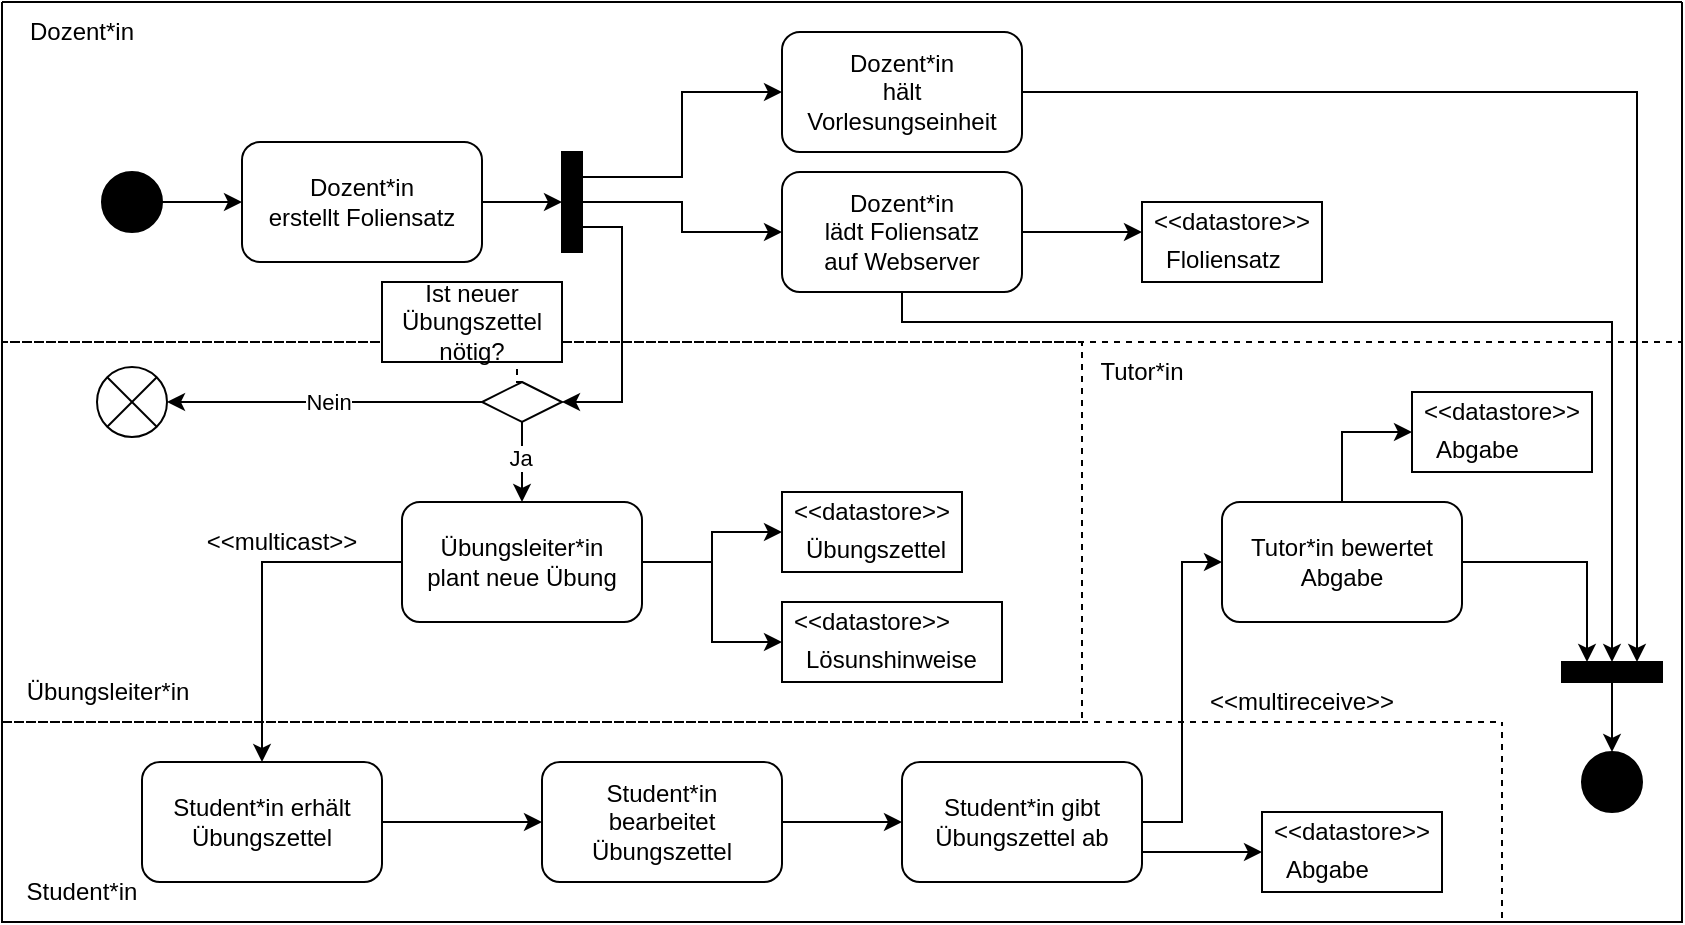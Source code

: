 <mxfile version="24.4.6" type="github">
  <diagram name="Page-1" id="2YBvvXClWsGukQMizWep">
    <mxGraphModel dx="1226" dy="675" grid="1" gridSize="10" guides="1" tooltips="1" connect="1" arrows="1" fold="1" page="1" pageScale="1" pageWidth="850" pageHeight="1100" math="0" shadow="0">
      <root>
        <mxCell id="0" />
        <mxCell id="1" parent="0" />
        <mxCell id="GTc2TbcirlwuzcsfAR9O-111" value="" style="swimlane;startSize=0;dashed=1;" vertex="1" parent="1">
          <mxGeometry x="20" width="840" height="170" as="geometry" />
        </mxCell>
        <mxCell id="GTc2TbcirlwuzcsfAR9O-112" value="Dozent*in" style="text;html=1;align=center;verticalAlign=middle;whiteSpace=wrap;rounded=0;" vertex="1" parent="GTc2TbcirlwuzcsfAR9O-111">
          <mxGeometry x="10" width="60" height="30" as="geometry" />
        </mxCell>
        <mxCell id="GTc2TbcirlwuzcsfAR9O-104" style="edgeStyle=orthogonalEdgeStyle;rounded=0;orthogonalLoop=1;jettySize=auto;html=1;exitX=1;exitY=0.5;exitDx=0;exitDy=0;entryX=0;entryY=0.25;entryDx=0;entryDy=0;" edge="1" parent="1" source="GTc2TbcirlwuzcsfAR9O-1" target="GTc2TbcirlwuzcsfAR9O-105">
          <mxGeometry relative="1" as="geometry">
            <mxPoint x="830" y="330" as="targetPoint" />
          </mxGeometry>
        </mxCell>
        <mxCell id="GTc2TbcirlwuzcsfAR9O-1" value="" style="rounded=1;whiteSpace=wrap;html=1;" vertex="1" parent="1">
          <mxGeometry x="410" y="15" width="120" height="60" as="geometry" />
        </mxCell>
        <mxCell id="GTc2TbcirlwuzcsfAR9O-6" style="edgeStyle=orthogonalEdgeStyle;rounded=0;orthogonalLoop=1;jettySize=auto;html=1;exitX=1;exitY=0.5;exitDx=0;exitDy=0;entryX=0;entryY=0.5;entryDx=0;entryDy=0;" edge="1" parent="1" source="GTc2TbcirlwuzcsfAR9O-2" target="GTc2TbcirlwuzcsfAR9O-7">
          <mxGeometry relative="1" as="geometry">
            <mxPoint x="140" y="100" as="targetPoint" />
          </mxGeometry>
        </mxCell>
        <mxCell id="GTc2TbcirlwuzcsfAR9O-2" value="" style="ellipse;whiteSpace=wrap;html=1;aspect=fixed;fillColor=#000000;" vertex="1" parent="1">
          <mxGeometry x="70" y="85" width="30" height="30" as="geometry" />
        </mxCell>
        <mxCell id="GTc2TbcirlwuzcsfAR9O-4" value="&lt;div&gt;Dozent*in&lt;/div&gt;&lt;div&gt;hält Vorlesungseinheit&lt;/div&gt;" style="text;html=1;align=center;verticalAlign=middle;whiteSpace=wrap;rounded=0;" vertex="1" parent="1">
          <mxGeometry x="420" y="30" width="100" height="30" as="geometry" />
        </mxCell>
        <mxCell id="GTc2TbcirlwuzcsfAR9O-36" style="edgeStyle=orthogonalEdgeStyle;rounded=0;orthogonalLoop=1;jettySize=auto;html=1;exitX=1;exitY=0.5;exitDx=0;exitDy=0;entryX=0;entryY=0.5;entryDx=0;entryDy=0;" edge="1" parent="1" source="GTc2TbcirlwuzcsfAR9O-7" target="GTc2TbcirlwuzcsfAR9O-35">
          <mxGeometry relative="1" as="geometry" />
        </mxCell>
        <mxCell id="GTc2TbcirlwuzcsfAR9O-7" value="" style="rounded=1;whiteSpace=wrap;html=1;" vertex="1" parent="1">
          <mxGeometry x="140" y="70" width="120" height="60" as="geometry" />
        </mxCell>
        <mxCell id="GTc2TbcirlwuzcsfAR9O-8" value="&lt;div&gt;Dozent*in&lt;/div&gt;&lt;div&gt;erstellt Foliensatz&lt;br&gt;&lt;/div&gt;" style="text;html=1;align=center;verticalAlign=middle;whiteSpace=wrap;rounded=0;" vertex="1" parent="1">
          <mxGeometry x="150" y="85" width="100" height="30" as="geometry" />
        </mxCell>
        <mxCell id="GTc2TbcirlwuzcsfAR9O-54" style="edgeStyle=orthogonalEdgeStyle;rounded=0;orthogonalLoop=1;jettySize=auto;html=1;exitX=1;exitY=0.5;exitDx=0;exitDy=0;" edge="1" parent="1" source="GTc2TbcirlwuzcsfAR9O-33">
          <mxGeometry relative="1" as="geometry">
            <mxPoint x="590" y="115" as="targetPoint" />
          </mxGeometry>
        </mxCell>
        <mxCell id="GTc2TbcirlwuzcsfAR9O-108" style="edgeStyle=orthogonalEdgeStyle;rounded=0;orthogonalLoop=1;jettySize=auto;html=1;exitX=0.5;exitY=1;exitDx=0;exitDy=0;entryX=0;entryY=0.5;entryDx=0;entryDy=0;" edge="1" parent="1" source="GTc2TbcirlwuzcsfAR9O-33" target="GTc2TbcirlwuzcsfAR9O-105">
          <mxGeometry relative="1" as="geometry">
            <mxPoint x="830" y="210" as="targetPoint" />
            <Array as="points">
              <mxPoint x="470" y="160" />
              <mxPoint x="825" y="160" />
            </Array>
          </mxGeometry>
        </mxCell>
        <mxCell id="GTc2TbcirlwuzcsfAR9O-33" value="" style="rounded=1;whiteSpace=wrap;html=1;" vertex="1" parent="1">
          <mxGeometry x="410" y="85" width="120" height="60" as="geometry" />
        </mxCell>
        <mxCell id="GTc2TbcirlwuzcsfAR9O-34" value="&lt;div&gt;Dozent*in&lt;/div&gt;&lt;div&gt;lädt Foliensatz&lt;/div&gt;&lt;div&gt;auf Webserver&lt;br&gt;&lt;/div&gt;" style="text;html=1;align=center;verticalAlign=middle;whiteSpace=wrap;rounded=0;" vertex="1" parent="1">
          <mxGeometry x="420" y="100" width="100" height="30" as="geometry" />
        </mxCell>
        <mxCell id="GTc2TbcirlwuzcsfAR9O-37" style="edgeStyle=orthogonalEdgeStyle;rounded=0;orthogonalLoop=1;jettySize=auto;html=1;exitX=1;exitY=0.25;exitDx=0;exitDy=0;entryX=0;entryY=0.5;entryDx=0;entryDy=0;" edge="1" parent="1" source="GTc2TbcirlwuzcsfAR9O-35" target="GTc2TbcirlwuzcsfAR9O-1">
          <mxGeometry relative="1" as="geometry" />
        </mxCell>
        <mxCell id="GTc2TbcirlwuzcsfAR9O-39" style="edgeStyle=orthogonalEdgeStyle;rounded=0;orthogonalLoop=1;jettySize=auto;html=1;exitX=1;exitY=0.5;exitDx=0;exitDy=0;entryX=0;entryY=0.5;entryDx=0;entryDy=0;" edge="1" parent="1" source="GTc2TbcirlwuzcsfAR9O-35" target="GTc2TbcirlwuzcsfAR9O-33">
          <mxGeometry relative="1" as="geometry" />
        </mxCell>
        <mxCell id="GTc2TbcirlwuzcsfAR9O-42" style="edgeStyle=orthogonalEdgeStyle;rounded=0;orthogonalLoop=1;jettySize=auto;html=1;exitX=1;exitY=0.75;exitDx=0;exitDy=0;entryX=1;entryY=0.5;entryDx=0;entryDy=0;" edge="1" parent="1" source="GTc2TbcirlwuzcsfAR9O-35" target="GTc2TbcirlwuzcsfAR9O-41">
          <mxGeometry relative="1" as="geometry" />
        </mxCell>
        <mxCell id="GTc2TbcirlwuzcsfAR9O-35" value="" style="rounded=0;whiteSpace=wrap;html=1;fillStyle=solid;fillColor=#000000;" vertex="1" parent="1">
          <mxGeometry x="300" y="75" width="10" height="50" as="geometry" />
        </mxCell>
        <mxCell id="GTc2TbcirlwuzcsfAR9O-44" style="edgeStyle=orthogonalEdgeStyle;rounded=0;orthogonalLoop=1;jettySize=auto;html=1;exitX=0;exitY=0.5;exitDx=0;exitDy=0;" edge="1" parent="1" source="GTc2TbcirlwuzcsfAR9O-41" target="GTc2TbcirlwuzcsfAR9O-45">
          <mxGeometry relative="1" as="geometry">
            <mxPoint x="120" y="200" as="targetPoint" />
          </mxGeometry>
        </mxCell>
        <mxCell id="GTc2TbcirlwuzcsfAR9O-49" value="Nein" style="edgeLabel;html=1;align=center;verticalAlign=middle;resizable=0;points=[];" vertex="1" connectable="0" parent="GTc2TbcirlwuzcsfAR9O-44">
          <mxGeometry x="-0.013" relative="1" as="geometry">
            <mxPoint as="offset" />
          </mxGeometry>
        </mxCell>
        <mxCell id="GTc2TbcirlwuzcsfAR9O-52" style="edgeStyle=orthogonalEdgeStyle;rounded=0;orthogonalLoop=1;jettySize=auto;html=1;exitX=0.5;exitY=1;exitDx=0;exitDy=0;entryX=0.5;entryY=0;entryDx=0;entryDy=0;" edge="1" parent="1" source="GTc2TbcirlwuzcsfAR9O-41" target="GTc2TbcirlwuzcsfAR9O-50">
          <mxGeometry relative="1" as="geometry" />
        </mxCell>
        <mxCell id="GTc2TbcirlwuzcsfAR9O-53" value="Ja" style="edgeLabel;html=1;align=center;verticalAlign=middle;resizable=0;points=[];" vertex="1" connectable="0" parent="GTc2TbcirlwuzcsfAR9O-52">
          <mxGeometry x="-0.1" y="-1" relative="1" as="geometry">
            <mxPoint as="offset" />
          </mxGeometry>
        </mxCell>
        <mxCell id="GTc2TbcirlwuzcsfAR9O-122" style="edgeStyle=orthogonalEdgeStyle;rounded=0;orthogonalLoop=1;jettySize=auto;html=1;exitX=0.5;exitY=0;exitDx=0;exitDy=0;entryX=0.75;entryY=1;entryDx=0;entryDy=0;endArrow=none;endFill=0;dashed=1;" edge="1" parent="1" source="GTc2TbcirlwuzcsfAR9O-41" target="GTc2TbcirlwuzcsfAR9O-118">
          <mxGeometry relative="1" as="geometry" />
        </mxCell>
        <mxCell id="GTc2TbcirlwuzcsfAR9O-41" value="" style="rhombus;whiteSpace=wrap;html=1;" vertex="1" parent="1">
          <mxGeometry x="260" y="190" width="40" height="20" as="geometry" />
        </mxCell>
        <mxCell id="GTc2TbcirlwuzcsfAR9O-45" value="" style="ellipse;whiteSpace=wrap;html=1;aspect=fixed;fillStyle=auto;fillColor=none;gradientColor=none;" vertex="1" parent="1">
          <mxGeometry x="67.5" y="182.5" width="35" height="35" as="geometry" />
        </mxCell>
        <mxCell id="GTc2TbcirlwuzcsfAR9O-47" value="" style="endArrow=none;html=1;rounded=0;exitX=0;exitY=1;exitDx=0;exitDy=0;entryX=1;entryY=0;entryDx=0;entryDy=0;" edge="1" parent="1" source="GTc2TbcirlwuzcsfAR9O-45" target="GTc2TbcirlwuzcsfAR9O-45">
          <mxGeometry width="50" height="50" relative="1" as="geometry">
            <mxPoint x="387.5" y="327.5" as="sourcePoint" />
            <mxPoint x="397.5" y="317.5" as="targetPoint" />
          </mxGeometry>
        </mxCell>
        <mxCell id="GTc2TbcirlwuzcsfAR9O-48" value="" style="endArrow=none;html=1;rounded=0;exitX=0;exitY=0;exitDx=0;exitDy=0;entryX=1;entryY=1;entryDx=0;entryDy=0;" edge="1" parent="1" source="GTc2TbcirlwuzcsfAR9O-45" target="GTc2TbcirlwuzcsfAR9O-45">
          <mxGeometry width="50" height="50" relative="1" as="geometry">
            <mxPoint x="81.5" y="218.5" as="sourcePoint" />
            <mxPoint x="103.5" y="196.5" as="targetPoint" />
          </mxGeometry>
        </mxCell>
        <mxCell id="GTc2TbcirlwuzcsfAR9O-65" style="edgeStyle=orthogonalEdgeStyle;rounded=0;orthogonalLoop=1;jettySize=auto;html=1;exitX=1;exitY=0.5;exitDx=0;exitDy=0;entryX=0;entryY=0.5;entryDx=0;entryDy=0;" edge="1" parent="1" source="GTc2TbcirlwuzcsfAR9O-50" target="GTc2TbcirlwuzcsfAR9O-59">
          <mxGeometry relative="1" as="geometry" />
        </mxCell>
        <mxCell id="GTc2TbcirlwuzcsfAR9O-66" style="edgeStyle=orthogonalEdgeStyle;rounded=0;orthogonalLoop=1;jettySize=auto;html=1;exitX=1;exitY=0.5;exitDx=0;exitDy=0;entryX=0;entryY=0.5;entryDx=0;entryDy=0;" edge="1" parent="1" source="GTc2TbcirlwuzcsfAR9O-50" target="GTc2TbcirlwuzcsfAR9O-62">
          <mxGeometry relative="1" as="geometry" />
        </mxCell>
        <mxCell id="GTc2TbcirlwuzcsfAR9O-80" style="edgeStyle=orthogonalEdgeStyle;rounded=0;orthogonalLoop=1;jettySize=auto;html=1;exitX=0;exitY=0.5;exitDx=0;exitDy=0;entryX=0.5;entryY=0;entryDx=0;entryDy=0;" edge="1" parent="1" source="GTc2TbcirlwuzcsfAR9O-50" target="GTc2TbcirlwuzcsfAR9O-78">
          <mxGeometry relative="1" as="geometry" />
        </mxCell>
        <mxCell id="GTc2TbcirlwuzcsfAR9O-50" value="" style="rounded=1;whiteSpace=wrap;html=1;" vertex="1" parent="1">
          <mxGeometry x="220" y="250" width="120" height="60" as="geometry" />
        </mxCell>
        <mxCell id="GTc2TbcirlwuzcsfAR9O-51" value="Übungsleiter*in plant neue Übung" style="text;html=1;align=center;verticalAlign=middle;whiteSpace=wrap;rounded=0;" vertex="1" parent="1">
          <mxGeometry x="230" y="265" width="100" height="30" as="geometry" />
        </mxCell>
        <mxCell id="GTc2TbcirlwuzcsfAR9O-55" value="" style="rounded=0;whiteSpace=wrap;html=1;" vertex="1" parent="1">
          <mxGeometry x="590" y="100" width="90" height="40" as="geometry" />
        </mxCell>
        <mxCell id="GTc2TbcirlwuzcsfAR9O-57" value="&amp;lt;&amp;lt;datastore&amp;gt;&amp;gt;" style="text;html=1;align=center;verticalAlign=middle;whiteSpace=wrap;rounded=0;" vertex="1" parent="1">
          <mxGeometry x="605" y="95" width="60" height="30" as="geometry" />
        </mxCell>
        <mxCell id="GTc2TbcirlwuzcsfAR9O-58" value="Floliensatz" style="text;whiteSpace=wrap;html=1;" vertex="1" parent="1">
          <mxGeometry x="600" y="115" width="80" height="20" as="geometry" />
        </mxCell>
        <mxCell id="GTc2TbcirlwuzcsfAR9O-59" value="" style="rounded=0;whiteSpace=wrap;html=1;" vertex="1" parent="1">
          <mxGeometry x="410" y="245" width="90" height="40" as="geometry" />
        </mxCell>
        <mxCell id="GTc2TbcirlwuzcsfAR9O-60" value="&amp;lt;&amp;lt;datastore&amp;gt;&amp;gt;" style="text;html=1;align=center;verticalAlign=middle;whiteSpace=wrap;rounded=0;" vertex="1" parent="1">
          <mxGeometry x="425" y="240" width="60" height="30" as="geometry" />
        </mxCell>
        <mxCell id="GTc2TbcirlwuzcsfAR9O-61" value="Übungszettel" style="text;whiteSpace=wrap;html=1;" vertex="1" parent="1">
          <mxGeometry x="420" y="260" width="80" height="20" as="geometry" />
        </mxCell>
        <mxCell id="GTc2TbcirlwuzcsfAR9O-62" value="" style="rounded=0;whiteSpace=wrap;html=1;" vertex="1" parent="1">
          <mxGeometry x="410" y="300" width="110" height="40" as="geometry" />
        </mxCell>
        <mxCell id="GTc2TbcirlwuzcsfAR9O-63" value="&amp;lt;&amp;lt;datastore&amp;gt;&amp;gt;" style="text;html=1;align=center;verticalAlign=middle;whiteSpace=wrap;rounded=0;" vertex="1" parent="1">
          <mxGeometry x="425" y="295" width="60" height="30" as="geometry" />
        </mxCell>
        <mxCell id="GTc2TbcirlwuzcsfAR9O-64" value="Lösunshinweise" style="text;whiteSpace=wrap;html=1;" vertex="1" parent="1">
          <mxGeometry x="420" y="315" width="80" height="20" as="geometry" />
        </mxCell>
        <mxCell id="GTc2TbcirlwuzcsfAR9O-83" style="edgeStyle=orthogonalEdgeStyle;rounded=0;orthogonalLoop=1;jettySize=auto;html=1;exitX=1;exitY=0.5;exitDx=0;exitDy=0;entryX=0;entryY=0.5;entryDx=0;entryDy=0;" edge="1" parent="1" source="GTc2TbcirlwuzcsfAR9O-78" target="GTc2TbcirlwuzcsfAR9O-81">
          <mxGeometry relative="1" as="geometry" />
        </mxCell>
        <mxCell id="GTc2TbcirlwuzcsfAR9O-78" value="" style="rounded=1;whiteSpace=wrap;html=1;" vertex="1" parent="1">
          <mxGeometry x="90" y="380" width="120" height="60" as="geometry" />
        </mxCell>
        <mxCell id="GTc2TbcirlwuzcsfAR9O-79" value="Student*in erhält Übungszettel" style="text;html=1;align=center;verticalAlign=middle;whiteSpace=wrap;rounded=0;" vertex="1" parent="1">
          <mxGeometry x="100" y="395" width="100" height="30" as="geometry" />
        </mxCell>
        <mxCell id="GTc2TbcirlwuzcsfAR9O-89" style="edgeStyle=orthogonalEdgeStyle;rounded=0;orthogonalLoop=1;jettySize=auto;html=1;exitX=1;exitY=0.5;exitDx=0;exitDy=0;entryX=0;entryY=0.5;entryDx=0;entryDy=0;" edge="1" parent="1" source="GTc2TbcirlwuzcsfAR9O-81" target="GTc2TbcirlwuzcsfAR9O-85">
          <mxGeometry relative="1" as="geometry" />
        </mxCell>
        <mxCell id="GTc2TbcirlwuzcsfAR9O-81" value="" style="rounded=1;whiteSpace=wrap;html=1;" vertex="1" parent="1">
          <mxGeometry x="290" y="380" width="120" height="60" as="geometry" />
        </mxCell>
        <mxCell id="GTc2TbcirlwuzcsfAR9O-82" value="Student*in bearbeitet Übungszettel" style="text;html=1;align=center;verticalAlign=middle;whiteSpace=wrap;rounded=0;" vertex="1" parent="1">
          <mxGeometry x="300" y="395" width="100" height="30" as="geometry" />
        </mxCell>
        <mxCell id="GTc2TbcirlwuzcsfAR9O-84" value="&amp;lt;&amp;lt;multicast&amp;gt;&amp;gt;" style="text;html=1;align=center;verticalAlign=middle;whiteSpace=wrap;rounded=0;" vertex="1" parent="1">
          <mxGeometry x="130" y="255" width="60" height="30" as="geometry" />
        </mxCell>
        <mxCell id="GTc2TbcirlwuzcsfAR9O-92" style="edgeStyle=orthogonalEdgeStyle;rounded=0;orthogonalLoop=1;jettySize=auto;html=1;exitX=1;exitY=0.5;exitDx=0;exitDy=0;entryX=0;entryY=0.5;entryDx=0;entryDy=0;" edge="1" parent="1" source="GTc2TbcirlwuzcsfAR9O-85" target="GTc2TbcirlwuzcsfAR9O-90">
          <mxGeometry relative="1" as="geometry" />
        </mxCell>
        <mxCell id="GTc2TbcirlwuzcsfAR9O-97" style="edgeStyle=orthogonalEdgeStyle;rounded=0;orthogonalLoop=1;jettySize=auto;html=1;exitX=1;exitY=0.75;exitDx=0;exitDy=0;entryX=0;entryY=0.5;entryDx=0;entryDy=0;" edge="1" parent="1" source="GTc2TbcirlwuzcsfAR9O-85" target="GTc2TbcirlwuzcsfAR9O-94">
          <mxGeometry relative="1" as="geometry" />
        </mxCell>
        <mxCell id="GTc2TbcirlwuzcsfAR9O-85" value="" style="rounded=1;whiteSpace=wrap;html=1;" vertex="1" parent="1">
          <mxGeometry x="470" y="380" width="120" height="60" as="geometry" />
        </mxCell>
        <mxCell id="GTc2TbcirlwuzcsfAR9O-86" value="Student*in gibt Übungszettel ab" style="text;html=1;align=center;verticalAlign=middle;whiteSpace=wrap;rounded=0;" vertex="1" parent="1">
          <mxGeometry x="480" y="395" width="100" height="30" as="geometry" />
        </mxCell>
        <mxCell id="GTc2TbcirlwuzcsfAR9O-101" style="edgeStyle=orthogonalEdgeStyle;rounded=0;orthogonalLoop=1;jettySize=auto;html=1;exitX=0.5;exitY=0;exitDx=0;exitDy=0;entryX=0;entryY=0.5;entryDx=0;entryDy=0;" edge="1" parent="1" source="GTc2TbcirlwuzcsfAR9O-90" target="GTc2TbcirlwuzcsfAR9O-98">
          <mxGeometry relative="1" as="geometry" />
        </mxCell>
        <mxCell id="GTc2TbcirlwuzcsfAR9O-102" style="edgeStyle=orthogonalEdgeStyle;rounded=0;orthogonalLoop=1;jettySize=auto;html=1;exitX=1;exitY=0.5;exitDx=0;exitDy=0;entryX=0;entryY=0.75;entryDx=0;entryDy=0;" edge="1" parent="1" source="GTc2TbcirlwuzcsfAR9O-90" target="GTc2TbcirlwuzcsfAR9O-105">
          <mxGeometry relative="1" as="geometry">
            <mxPoint x="810" y="330" as="targetPoint" />
          </mxGeometry>
        </mxCell>
        <mxCell id="GTc2TbcirlwuzcsfAR9O-90" value="" style="rounded=1;whiteSpace=wrap;html=1;" vertex="1" parent="1">
          <mxGeometry x="630" y="250" width="120" height="60" as="geometry" />
        </mxCell>
        <mxCell id="GTc2TbcirlwuzcsfAR9O-91" value="Tutor*in bewertet Abgabe" style="text;html=1;align=center;verticalAlign=middle;whiteSpace=wrap;rounded=0;" vertex="1" parent="1">
          <mxGeometry x="640" y="265" width="100" height="30" as="geometry" />
        </mxCell>
        <mxCell id="GTc2TbcirlwuzcsfAR9O-93" value="&amp;lt;&amp;lt;multireceive&amp;gt;&amp;gt;" style="text;html=1;align=center;verticalAlign=middle;whiteSpace=wrap;rounded=0;" vertex="1" parent="1">
          <mxGeometry x="640" y="335" width="60" height="30" as="geometry" />
        </mxCell>
        <mxCell id="GTc2TbcirlwuzcsfAR9O-94" value="" style="rounded=0;whiteSpace=wrap;html=1;" vertex="1" parent="1">
          <mxGeometry x="650" y="405" width="90" height="40" as="geometry" />
        </mxCell>
        <mxCell id="GTc2TbcirlwuzcsfAR9O-95" value="&amp;lt;&amp;lt;datastore&amp;gt;&amp;gt;" style="text;html=1;align=center;verticalAlign=middle;whiteSpace=wrap;rounded=0;" vertex="1" parent="1">
          <mxGeometry x="665" y="400" width="60" height="30" as="geometry" />
        </mxCell>
        <mxCell id="GTc2TbcirlwuzcsfAR9O-96" value="Abgabe" style="text;whiteSpace=wrap;html=1;" vertex="1" parent="1">
          <mxGeometry x="660" y="420" width="80" height="20" as="geometry" />
        </mxCell>
        <mxCell id="GTc2TbcirlwuzcsfAR9O-98" value="" style="rounded=0;whiteSpace=wrap;html=1;" vertex="1" parent="1">
          <mxGeometry x="725" y="195" width="90" height="40" as="geometry" />
        </mxCell>
        <mxCell id="GTc2TbcirlwuzcsfAR9O-99" value="&amp;lt;&amp;lt;datastore&amp;gt;&amp;gt;" style="text;html=1;align=center;verticalAlign=middle;whiteSpace=wrap;rounded=0;" vertex="1" parent="1">
          <mxGeometry x="740" y="190" width="60" height="30" as="geometry" />
        </mxCell>
        <mxCell id="GTc2TbcirlwuzcsfAR9O-100" value="Abgabe" style="text;whiteSpace=wrap;html=1;" vertex="1" parent="1">
          <mxGeometry x="735" y="210" width="80" height="20" as="geometry" />
        </mxCell>
        <mxCell id="GTc2TbcirlwuzcsfAR9O-103" value="" style="ellipse;whiteSpace=wrap;html=1;aspect=fixed;fillColor=#000000;" vertex="1" parent="1">
          <mxGeometry x="810" y="375" width="30" height="30" as="geometry" />
        </mxCell>
        <mxCell id="GTc2TbcirlwuzcsfAR9O-109" style="edgeStyle=orthogonalEdgeStyle;rounded=0;orthogonalLoop=1;jettySize=auto;html=1;exitX=1;exitY=0.5;exitDx=0;exitDy=0;entryX=0.5;entryY=0;entryDx=0;entryDy=0;" edge="1" parent="1" source="GTc2TbcirlwuzcsfAR9O-105" target="GTc2TbcirlwuzcsfAR9O-103">
          <mxGeometry relative="1" as="geometry" />
        </mxCell>
        <mxCell id="GTc2TbcirlwuzcsfAR9O-105" value="" style="rounded=0;whiteSpace=wrap;html=1;fillStyle=solid;fillColor=#000000;direction=south;" vertex="1" parent="1">
          <mxGeometry x="800" y="330" width="50" height="10" as="geometry" />
        </mxCell>
        <mxCell id="GTc2TbcirlwuzcsfAR9O-110" value="" style="swimlane;startSize=0;" vertex="1" parent="1">
          <mxGeometry x="20" width="840" height="460" as="geometry" />
        </mxCell>
        <mxCell id="GTc2TbcirlwuzcsfAR9O-113" value="" style="swimlane;startSize=0;dashed=1;" vertex="1" parent="GTc2TbcirlwuzcsfAR9O-110">
          <mxGeometry y="170" width="540" height="190" as="geometry" />
        </mxCell>
        <mxCell id="GTc2TbcirlwuzcsfAR9O-118" value="" style="rounded=0;whiteSpace=wrap;html=1;" vertex="1" parent="GTc2TbcirlwuzcsfAR9O-113">
          <mxGeometry x="190" y="-30" width="90" height="40" as="geometry" />
        </mxCell>
        <mxCell id="GTc2TbcirlwuzcsfAR9O-43" value="&lt;div&gt;Ist neuer Übungszettel&lt;/div&gt;&lt;div&gt;nötig?&lt;br&gt;&lt;/div&gt;" style="text;html=1;align=center;verticalAlign=middle;whiteSpace=wrap;rounded=0;" vertex="1" parent="GTc2TbcirlwuzcsfAR9O-113">
          <mxGeometry x="205" y="-25" width="60" height="30" as="geometry" />
        </mxCell>
        <mxCell id="GTc2TbcirlwuzcsfAR9O-117" value="Tutor*in" style="text;html=1;align=center;verticalAlign=middle;whiteSpace=wrap;rounded=0;" vertex="1" parent="GTc2TbcirlwuzcsfAR9O-110">
          <mxGeometry x="540" y="170" width="60" height="30" as="geometry" />
        </mxCell>
        <mxCell id="GTc2TbcirlwuzcsfAR9O-114" value="Übungsleiter*in" style="text;html=1;align=center;verticalAlign=middle;whiteSpace=wrap;rounded=0;" vertex="1" parent="1">
          <mxGeometry x="42.5" y="330" width="60" height="30" as="geometry" />
        </mxCell>
        <mxCell id="GTc2TbcirlwuzcsfAR9O-115" value="" style="swimlane;startSize=0;dashed=1;" vertex="1" parent="1">
          <mxGeometry x="20" y="360" width="750" height="100" as="geometry" />
        </mxCell>
        <mxCell id="GTc2TbcirlwuzcsfAR9O-116" value="Student*in" style="text;html=1;align=center;verticalAlign=middle;whiteSpace=wrap;rounded=0;" vertex="1" parent="GTc2TbcirlwuzcsfAR9O-115">
          <mxGeometry x="10" y="70" width="60" height="30" as="geometry" />
        </mxCell>
      </root>
    </mxGraphModel>
  </diagram>
</mxfile>
